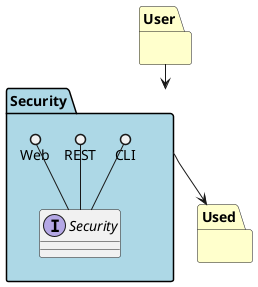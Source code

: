 @startuml

package "User" #ffffcc {

}

package "Used" #ffffcc {

}

package "Security" #lightblue {

    interface "Security" {
    }

    CLI ()-- "Security"
    REST ()-- "Security"
    Web ()-- "Security"
}

User --> "Security"
"Security" --> Used

@enduml
